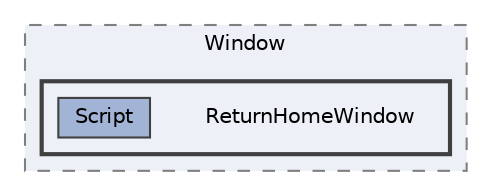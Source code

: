 digraph "003_Item/Window/ReturnHomeWindow"
{
 // LATEX_PDF_SIZE
  bgcolor="transparent";
  edge [fontname=Helvetica,fontsize=10,labelfontname=Helvetica,labelfontsize=10];
  node [fontname=Helvetica,fontsize=10,shape=box,height=0.2,width=0.4];
  compound=true
  subgraph clusterdir_bc3c7fb0d954079f7ecf434b10bcd730 {
    graph [ bgcolor="#edf0f7", pencolor="grey50", label="Window", fontname=Helvetica,fontsize=10 style="filled,dashed", URL="dir_bc3c7fb0d954079f7ecf434b10bcd730.html",tooltip=""]
  subgraph clusterdir_3e1a1f76f6c3189292437f40d44eccaa {
    graph [ bgcolor="#edf0f7", pencolor="grey25", label="", fontname=Helvetica,fontsize=10 style="filled,bold", URL="dir_3e1a1f76f6c3189292437f40d44eccaa.html",tooltip=""]
    dir_3e1a1f76f6c3189292437f40d44eccaa [shape=plaintext, label="ReturnHomeWindow"];
  dir_ef46c5619d8cfa34c5956bc15808a07e [label="Script", fillcolor="#a2b4d6", color="grey25", style="filled", URL="dir_ef46c5619d8cfa34c5956bc15808a07e.html",tooltip=""];
  }
  }
}
